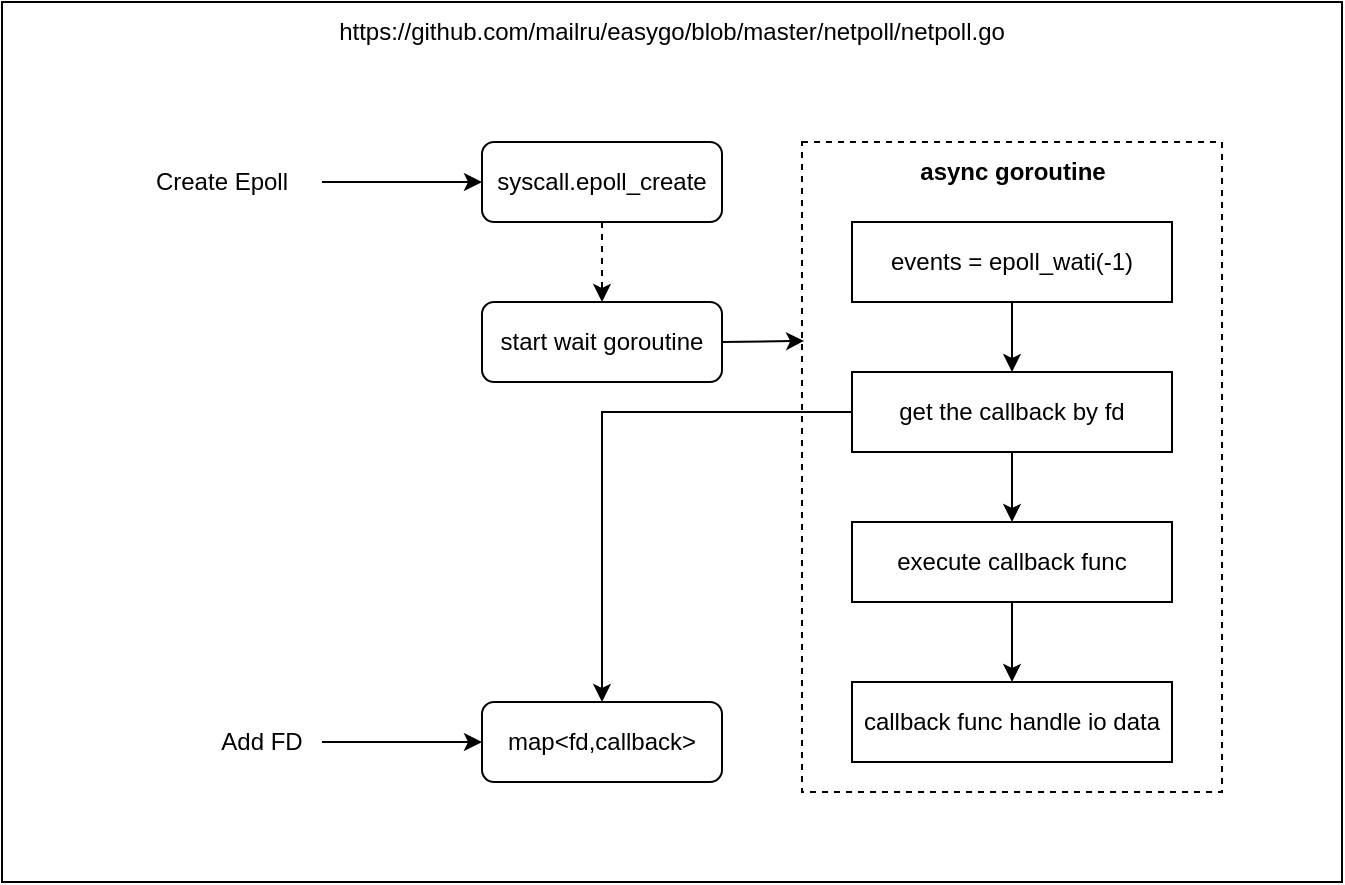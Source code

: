 <mxfile version="20.5.1" type="github">
  <diagram id="RY06TjG_yhDahZXBcoNu" name="第 1 页">
    <mxGraphModel dx="1082" dy="690" grid="1" gridSize="10" guides="1" tooltips="1" connect="1" arrows="1" fold="1" page="1" pageScale="1" pageWidth="827" pageHeight="1169" math="0" shadow="0">
      <root>
        <mxCell id="0" />
        <mxCell id="1" parent="0" />
        <mxCell id="e2D0oAJBa6Ochv6Jm90V-27" value="" style="rounded=0;whiteSpace=wrap;html=1;" vertex="1" parent="1">
          <mxGeometry x="120" y="10" width="670" height="440" as="geometry" />
        </mxCell>
        <mxCell id="e2D0oAJBa6Ochv6Jm90V-19" value="" style="rounded=0;whiteSpace=wrap;html=1;dashed=1;" vertex="1" parent="1">
          <mxGeometry x="520" y="80" width="210" height="325" as="geometry" />
        </mxCell>
        <mxCell id="e2D0oAJBa6Ochv6Jm90V-7" style="edgeStyle=orthogonalEdgeStyle;rounded=0;orthogonalLoop=1;jettySize=auto;html=1;exitX=1;exitY=0.5;exitDx=0;exitDy=0;entryX=0;entryY=0.5;entryDx=0;entryDy=0;" edge="1" parent="1" source="e2D0oAJBa6Ochv6Jm90V-2" target="e2D0oAJBa6Ochv6Jm90V-6">
          <mxGeometry relative="1" as="geometry" />
        </mxCell>
        <mxCell id="e2D0oAJBa6Ochv6Jm90V-2" value="Create Epoll" style="text;html=1;strokeColor=none;fillColor=none;align=center;verticalAlign=middle;whiteSpace=wrap;rounded=0;" vertex="1" parent="1">
          <mxGeometry x="180" y="85" width="100" height="30" as="geometry" />
        </mxCell>
        <mxCell id="e2D0oAJBa6Ochv6Jm90V-26" style="edgeStyle=orthogonalEdgeStyle;rounded=0;orthogonalLoop=1;jettySize=auto;html=1;exitX=1;exitY=0.5;exitDx=0;exitDy=0;entryX=0;entryY=0.5;entryDx=0;entryDy=0;" edge="1" parent="1" source="e2D0oAJBa6Ochv6Jm90V-3" target="e2D0oAJBa6Ochv6Jm90V-5">
          <mxGeometry relative="1" as="geometry" />
        </mxCell>
        <mxCell id="e2D0oAJBa6Ochv6Jm90V-3" value="Add FD" style="text;html=1;strokeColor=none;fillColor=none;align=center;verticalAlign=middle;whiteSpace=wrap;rounded=0;" vertex="1" parent="1">
          <mxGeometry x="220" y="365" width="60" height="30" as="geometry" />
        </mxCell>
        <mxCell id="e2D0oAJBa6Ochv6Jm90V-5" value="map&amp;lt;fd,callback&amp;gt;" style="rounded=1;whiteSpace=wrap;html=1;" vertex="1" parent="1">
          <mxGeometry x="360" y="360" width="120" height="40" as="geometry" />
        </mxCell>
        <mxCell id="e2D0oAJBa6Ochv6Jm90V-11" style="edgeStyle=orthogonalEdgeStyle;rounded=0;orthogonalLoop=1;jettySize=auto;html=1;exitX=0.5;exitY=1;exitDx=0;exitDy=0;dashed=1;" edge="1" parent="1" source="e2D0oAJBa6Ochv6Jm90V-6" target="e2D0oAJBa6Ochv6Jm90V-8">
          <mxGeometry relative="1" as="geometry" />
        </mxCell>
        <mxCell id="e2D0oAJBa6Ochv6Jm90V-6" value="syscall.epoll_create" style="rounded=1;whiteSpace=wrap;html=1;" vertex="1" parent="1">
          <mxGeometry x="360" y="80" width="120" height="40" as="geometry" />
        </mxCell>
        <mxCell id="e2D0oAJBa6Ochv6Jm90V-13" style="edgeStyle=orthogonalEdgeStyle;rounded=0;orthogonalLoop=1;jettySize=auto;html=1;exitX=1;exitY=0.5;exitDx=0;exitDy=0;entryX=0.005;entryY=0.306;entryDx=0;entryDy=0;entryPerimeter=0;" edge="1" parent="1" source="e2D0oAJBa6Ochv6Jm90V-8">
          <mxGeometry relative="1" as="geometry">
            <mxPoint x="521.05" y="179.45" as="targetPoint" />
          </mxGeometry>
        </mxCell>
        <mxCell id="e2D0oAJBa6Ochv6Jm90V-8" value="start wait goroutine" style="rounded=1;whiteSpace=wrap;html=1;" vertex="1" parent="1">
          <mxGeometry x="360" y="160" width="120" height="40" as="geometry" />
        </mxCell>
        <mxCell id="e2D0oAJBa6Ochv6Jm90V-20" style="edgeStyle=orthogonalEdgeStyle;rounded=0;orthogonalLoop=1;jettySize=auto;html=1;exitX=0.5;exitY=1;exitDx=0;exitDy=0;strokeColor=none;" edge="1" parent="1" source="e2D0oAJBa6Ochv6Jm90V-15" target="e2D0oAJBa6Ochv6Jm90V-16">
          <mxGeometry relative="1" as="geometry" />
        </mxCell>
        <mxCell id="e2D0oAJBa6Ochv6Jm90V-21" style="edgeStyle=orthogonalEdgeStyle;rounded=0;orthogonalLoop=1;jettySize=auto;html=1;exitX=0.5;exitY=1;exitDx=0;exitDy=0;" edge="1" parent="1" source="e2D0oAJBa6Ochv6Jm90V-15" target="e2D0oAJBa6Ochv6Jm90V-16">
          <mxGeometry relative="1" as="geometry" />
        </mxCell>
        <mxCell id="e2D0oAJBa6Ochv6Jm90V-15" value="events = epoll_wati(-1)" style="rounded=0;whiteSpace=wrap;html=1;" vertex="1" parent="1">
          <mxGeometry x="545" y="120" width="160" height="40" as="geometry" />
        </mxCell>
        <mxCell id="e2D0oAJBa6Ochv6Jm90V-22" style="edgeStyle=orthogonalEdgeStyle;rounded=0;orthogonalLoop=1;jettySize=auto;html=1;exitX=0.5;exitY=1;exitDx=0;exitDy=0;" edge="1" parent="1" source="e2D0oAJBa6Ochv6Jm90V-16" target="e2D0oAJBa6Ochv6Jm90V-17">
          <mxGeometry relative="1" as="geometry" />
        </mxCell>
        <mxCell id="e2D0oAJBa6Ochv6Jm90V-25" style="edgeStyle=orthogonalEdgeStyle;rounded=0;orthogonalLoop=1;jettySize=auto;html=1;exitX=0;exitY=0.5;exitDx=0;exitDy=0;" edge="1" parent="1" source="e2D0oAJBa6Ochv6Jm90V-16" target="e2D0oAJBa6Ochv6Jm90V-5">
          <mxGeometry relative="1" as="geometry" />
        </mxCell>
        <mxCell id="e2D0oAJBa6Ochv6Jm90V-16" value="get the callback by fd" style="rounded=0;whiteSpace=wrap;html=1;" vertex="1" parent="1">
          <mxGeometry x="545" y="195" width="160" height="40" as="geometry" />
        </mxCell>
        <mxCell id="e2D0oAJBa6Ochv6Jm90V-23" style="edgeStyle=orthogonalEdgeStyle;rounded=0;orthogonalLoop=1;jettySize=auto;html=1;exitX=0.5;exitY=1;exitDx=0;exitDy=0;" edge="1" parent="1" source="e2D0oAJBa6Ochv6Jm90V-17" target="e2D0oAJBa6Ochv6Jm90V-18">
          <mxGeometry relative="1" as="geometry" />
        </mxCell>
        <mxCell id="e2D0oAJBa6Ochv6Jm90V-17" value="execute callback func" style="rounded=0;whiteSpace=wrap;html=1;" vertex="1" parent="1">
          <mxGeometry x="545" y="270" width="160" height="40" as="geometry" />
        </mxCell>
        <mxCell id="e2D0oAJBa6Ochv6Jm90V-18" value="callback func handle io data" style="rounded=0;whiteSpace=wrap;html=1;" vertex="1" parent="1">
          <mxGeometry x="545" y="350" width="160" height="40" as="geometry" />
        </mxCell>
        <mxCell id="e2D0oAJBa6Ochv6Jm90V-24" value="&lt;b&gt;async goroutine&lt;/b&gt;" style="text;html=1;strokeColor=none;fillColor=none;align=center;verticalAlign=middle;whiteSpace=wrap;rounded=0;" vertex="1" parent="1">
          <mxGeometry x="572.5" y="80" width="105" height="30" as="geometry" />
        </mxCell>
        <mxCell id="e2D0oAJBa6Ochv6Jm90V-28" value="https://github.com/mailru/easygo/blob/master/netpoll/netpoll.go" style="text;html=1;strokeColor=none;fillColor=none;align=center;verticalAlign=middle;whiteSpace=wrap;rounded=0;" vertex="1" parent="1">
          <mxGeometry x="345" y="10" width="220" height="30" as="geometry" />
        </mxCell>
      </root>
    </mxGraphModel>
  </diagram>
</mxfile>
